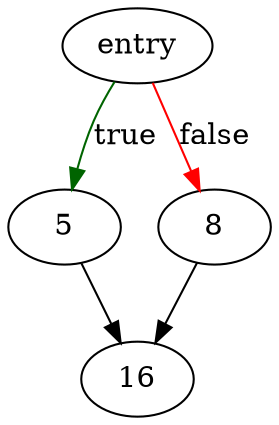 digraph "base_name" {
	// Node definitions.
	1 [label=entry];
	5;
	8;
	16;

	// Edge definitions.
	1 -> 5 [
		color=darkgreen
		label=true
	];
	1 -> 8 [
		color=red
		label=false
	];
	5 -> 16;
	8 -> 16;
}